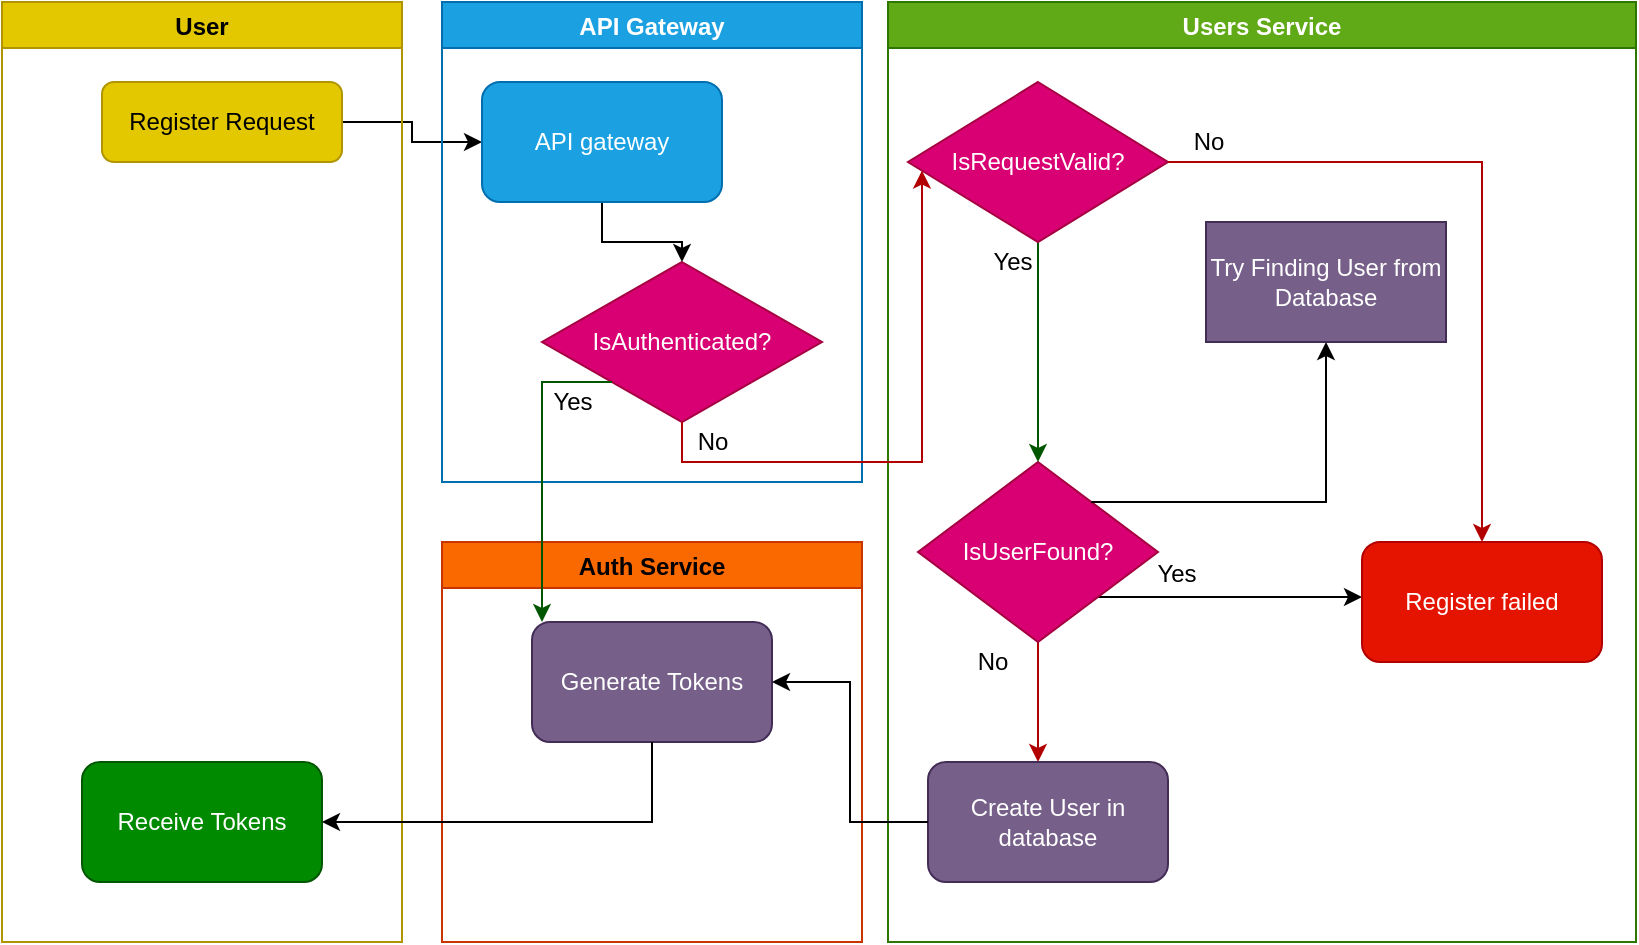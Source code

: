 <mxfile version="15.9.1" type="github">
  <diagram id="C5RBs43oDa-KdzZeNtuy" name="Page-1">
    <mxGraphModel dx="1382" dy="689" grid="1" gridSize="10" guides="1" tooltips="1" connect="1" arrows="1" fold="1" page="1" pageScale="1" pageWidth="827" pageHeight="1169" math="0" shadow="0">
      <root>
        <mxCell id="WIyWlLk6GJQsqaUBKTNV-0" />
        <mxCell id="WIyWlLk6GJQsqaUBKTNV-1" parent="WIyWlLk6GJQsqaUBKTNV-0" />
        <mxCell id="z913wySDjgUMjYWv6C2x-1" style="edgeStyle=orthogonalEdgeStyle;rounded=0;orthogonalLoop=1;jettySize=auto;html=1;exitX=1;exitY=0.5;exitDx=0;exitDy=0;" parent="WIyWlLk6GJQsqaUBKTNV-1" source="WIyWlLk6GJQsqaUBKTNV-3" target="z913wySDjgUMjYWv6C2x-0" edge="1">
          <mxGeometry relative="1" as="geometry" />
        </mxCell>
        <mxCell id="z913wySDjgUMjYWv6C2x-4" value="API Gateway" style="swimlane;fillColor=#1ba1e2;fontColor=#ffffff;strokeColor=#006EAF;" parent="WIyWlLk6GJQsqaUBKTNV-1" vertex="1">
          <mxGeometry x="230" y="10" width="210" height="240" as="geometry">
            <mxRectangle x="230" y="10" width="110" height="23" as="alternateBounds" />
          </mxGeometry>
        </mxCell>
        <mxCell id="z913wySDjgUMjYWv6C2x-6" style="edgeStyle=orthogonalEdgeStyle;rounded=0;orthogonalLoop=1;jettySize=auto;html=1;exitX=0.5;exitY=1;exitDx=0;exitDy=0;entryX=0.5;entryY=0;entryDx=0;entryDy=0;" parent="z913wySDjgUMjYWv6C2x-4" source="z913wySDjgUMjYWv6C2x-0" target="z913wySDjgUMjYWv6C2x-2" edge="1">
          <mxGeometry relative="1" as="geometry" />
        </mxCell>
        <mxCell id="z913wySDjgUMjYWv6C2x-0" value="API gateway" style="rounded=1;whiteSpace=wrap;html=1;fillColor=#1ba1e2;fontColor=#ffffff;strokeColor=#006EAF;" parent="z913wySDjgUMjYWv6C2x-4" vertex="1">
          <mxGeometry x="20" y="40" width="120" height="60" as="geometry" />
        </mxCell>
        <mxCell id="z913wySDjgUMjYWv6C2x-2" value="IsAuthenticated?" style="rhombus;whiteSpace=wrap;html=1;fillColor=#d80073;fontColor=#ffffff;strokeColor=#A50040;" parent="z913wySDjgUMjYWv6C2x-4" vertex="1">
          <mxGeometry x="50" y="130" width="140" height="80" as="geometry" />
        </mxCell>
        <mxCell id="z913wySDjgUMjYWv6C2x-10" value="Yes" style="text;html=1;align=center;verticalAlign=middle;resizable=0;points=[];autosize=1;strokeColor=none;fillColor=none;" parent="z913wySDjgUMjYWv6C2x-4" vertex="1">
          <mxGeometry x="50" y="190" width="30" height="20" as="geometry" />
        </mxCell>
        <mxCell id="z913wySDjgUMjYWv6C2x-13" value="No" style="text;html=1;align=center;verticalAlign=middle;resizable=0;points=[];autosize=1;strokeColor=none;fillColor=none;" parent="z913wySDjgUMjYWv6C2x-4" vertex="1">
          <mxGeometry x="120" y="210" width="30" height="20" as="geometry" />
        </mxCell>
        <mxCell id="z913wySDjgUMjYWv6C2x-19" value="Users Service" style="swimlane;fillColor=#60a917;fontColor=#ffffff;strokeColor=#2D7600;" parent="WIyWlLk6GJQsqaUBKTNV-1" vertex="1">
          <mxGeometry x="453" y="10" width="374" height="470" as="geometry" />
        </mxCell>
        <mxCell id="z913wySDjgUMjYWv6C2x-36" style="edgeStyle=orthogonalEdgeStyle;rounded=0;orthogonalLoop=1;jettySize=auto;html=1;exitX=0.5;exitY=1;exitDx=0;exitDy=0;fillColor=#e51400;strokeColor=#B20000;" parent="z913wySDjgUMjYWv6C2x-19" source="z913wySDjgUMjYWv6C2x-11" target="z913wySDjgUMjYWv6C2x-35" edge="1">
          <mxGeometry relative="1" as="geometry">
            <mxPoint x="88" y="375" as="targetPoint" />
            <Array as="points">
              <mxPoint x="75" y="360" />
              <mxPoint x="75" y="360" />
            </Array>
          </mxGeometry>
        </mxCell>
        <mxCell id="z913wySDjgUMjYWv6C2x-38" style="edgeStyle=orthogonalEdgeStyle;rounded=0;orthogonalLoop=1;jettySize=auto;html=1;exitX=1;exitY=1;exitDx=0;exitDy=0;" parent="z913wySDjgUMjYWv6C2x-19" source="z913wySDjgUMjYWv6C2x-11" target="z913wySDjgUMjYWv6C2x-21" edge="1">
          <mxGeometry relative="1" as="geometry">
            <Array as="points">
              <mxPoint x="207" y="298" />
              <mxPoint x="207" y="298" />
            </Array>
          </mxGeometry>
        </mxCell>
        <mxCell id="z913wySDjgUMjYWv6C2x-11" value="IsUserFound?" style="rhombus;whiteSpace=wrap;html=1;fillColor=#d80073;fontColor=#ffffff;strokeColor=#A50040;" parent="z913wySDjgUMjYWv6C2x-19" vertex="1">
          <mxGeometry x="15" y="230" width="120" height="90" as="geometry" />
        </mxCell>
        <mxCell id="z913wySDjgUMjYWv6C2x-23" value="Yes" style="text;html=1;align=center;verticalAlign=middle;resizable=0;points=[];autosize=1;strokeColor=none;fillColor=none;" parent="z913wySDjgUMjYWv6C2x-19" vertex="1">
          <mxGeometry x="129" y="276" width="30" height="20" as="geometry" />
        </mxCell>
        <mxCell id="z913wySDjgUMjYWv6C2x-30" style="edgeStyle=orthogonalEdgeStyle;rounded=0;orthogonalLoop=1;jettySize=auto;html=1;exitX=0.5;exitY=1;exitDx=0;exitDy=0;fillColor=#008a00;strokeColor=#005700;" parent="z913wySDjgUMjYWv6C2x-19" source="z913wySDjgUMjYWv6C2x-25" target="z913wySDjgUMjYWv6C2x-11" edge="1">
          <mxGeometry relative="1" as="geometry" />
        </mxCell>
        <mxCell id="z913wySDjgUMjYWv6C2x-25" value="IsRequestValid?" style="rhombus;whiteSpace=wrap;html=1;fillColor=#d80073;fontColor=#ffffff;strokeColor=#A50040;" parent="z913wySDjgUMjYWv6C2x-19" vertex="1">
          <mxGeometry x="10" y="40" width="130" height="80" as="geometry" />
        </mxCell>
        <mxCell id="z913wySDjgUMjYWv6C2x-29" value="No" style="text;html=1;align=center;verticalAlign=middle;resizable=0;points=[];autosize=1;strokeColor=none;fillColor=none;" parent="z913wySDjgUMjYWv6C2x-19" vertex="1">
          <mxGeometry x="145" y="60" width="30" height="20" as="geometry" />
        </mxCell>
        <mxCell id="z913wySDjgUMjYWv6C2x-31" value="Yes" style="text;html=1;align=center;verticalAlign=middle;resizable=0;points=[];autosize=1;strokeColor=none;fillColor=none;" parent="z913wySDjgUMjYWv6C2x-19" vertex="1">
          <mxGeometry x="47" y="120" width="30" height="20" as="geometry" />
        </mxCell>
        <mxCell id="z913wySDjgUMjYWv6C2x-37" value="No" style="text;html=1;align=center;verticalAlign=middle;resizable=0;points=[];autosize=1;strokeColor=none;fillColor=none;" parent="z913wySDjgUMjYWv6C2x-19" vertex="1">
          <mxGeometry x="37" y="320" width="30" height="20" as="geometry" />
        </mxCell>
        <mxCell id="z913wySDjgUMjYWv6C2x-17" value="Try Finding User from Database" style="whiteSpace=wrap;html=1;fontColor=#ffffff;strokeColor=#432D57;fillColor=#76608a;" parent="z913wySDjgUMjYWv6C2x-19" vertex="1">
          <mxGeometry x="159" y="110" width="120" height="60" as="geometry" />
        </mxCell>
        <mxCell id="z913wySDjgUMjYWv6C2x-18" value="" style="edgeStyle=orthogonalEdgeStyle;rounded=0;orthogonalLoop=1;jettySize=auto;html=1;" parent="z913wySDjgUMjYWv6C2x-19" source="z913wySDjgUMjYWv6C2x-11" target="z913wySDjgUMjYWv6C2x-17" edge="1">
          <mxGeometry relative="1" as="geometry">
            <Array as="points">
              <mxPoint x="219" y="250" />
            </Array>
          </mxGeometry>
        </mxCell>
        <mxCell id="z913wySDjgUMjYWv6C2x-35" value="Create User in database" style="rounded=1;whiteSpace=wrap;html=1;fillColor=#76608a;fontColor=#ffffff;strokeColor=#432D57;" parent="z913wySDjgUMjYWv6C2x-19" vertex="1">
          <mxGeometry x="20" y="380" width="120" height="60" as="geometry" />
        </mxCell>
        <mxCell id="z913wySDjgUMjYWv6C2x-21" value="Register failed" style="whiteSpace=wrap;html=1;rounded=1;fillColor=#e51400;fontColor=#ffffff;strokeColor=#B20000;" parent="z913wySDjgUMjYWv6C2x-19" vertex="1">
          <mxGeometry x="237" y="270" width="120" height="60" as="geometry" />
        </mxCell>
        <mxCell id="z913wySDjgUMjYWv6C2x-28" style="edgeStyle=orthogonalEdgeStyle;rounded=0;orthogonalLoop=1;jettySize=auto;html=1;exitX=1;exitY=0.5;exitDx=0;exitDy=0;fillColor=#e51400;strokeColor=#B20000;" parent="z913wySDjgUMjYWv6C2x-19" source="z913wySDjgUMjYWv6C2x-25" target="z913wySDjgUMjYWv6C2x-21" edge="1">
          <mxGeometry relative="1" as="geometry" />
        </mxCell>
        <mxCell id="z913wySDjgUMjYWv6C2x-20" value="User" style="swimlane;fillColor=#e3c800;fontColor=#000000;strokeColor=#B09500;" parent="WIyWlLk6GJQsqaUBKTNV-1" vertex="1">
          <mxGeometry x="10" y="10" width="200" height="470" as="geometry" />
        </mxCell>
        <mxCell id="WIyWlLk6GJQsqaUBKTNV-3" value="Register Request" style="rounded=1;whiteSpace=wrap;html=1;fontSize=12;glass=0;strokeWidth=1;shadow=0;fillColor=#e3c800;fontColor=#000000;strokeColor=#B09500;" parent="z913wySDjgUMjYWv6C2x-20" vertex="1">
          <mxGeometry x="50.0" y="40" width="120" height="40" as="geometry" />
        </mxCell>
        <mxCell id="z913wySDjgUMjYWv6C2x-42" value="Receive Tokens" style="whiteSpace=wrap;html=1;rounded=1;fillColor=#008a00;fontColor=#ffffff;strokeColor=#005700;" parent="z913wySDjgUMjYWv6C2x-20" vertex="1">
          <mxGeometry x="40" y="380" width="120" height="60" as="geometry" />
        </mxCell>
        <mxCell id="z913wySDjgUMjYWv6C2x-27" style="edgeStyle=orthogonalEdgeStyle;rounded=0;orthogonalLoop=1;jettySize=auto;html=1;exitX=0.5;exitY=1;exitDx=0;exitDy=0;fillColor=#e51400;strokeColor=#B20000;" parent="WIyWlLk6GJQsqaUBKTNV-1" source="z913wySDjgUMjYWv6C2x-2" target="z913wySDjgUMjYWv6C2x-25" edge="1">
          <mxGeometry relative="1" as="geometry">
            <Array as="points">
              <mxPoint x="350" y="240" />
              <mxPoint x="470" y="240" />
            </Array>
          </mxGeometry>
        </mxCell>
        <mxCell id="z913wySDjgUMjYWv6C2x-39" value="Auth Service" style="swimlane;fillColor=#fa6800;fontColor=#000000;strokeColor=#C73500;" parent="WIyWlLk6GJQsqaUBKTNV-1" vertex="1">
          <mxGeometry x="230" y="280" width="210" height="200" as="geometry" />
        </mxCell>
        <mxCell id="z913wySDjgUMjYWv6C2x-7" value="Generate Tokens" style="whiteSpace=wrap;html=1;rounded=1;fillColor=#76608a;fontColor=#ffffff;strokeColor=#432D57;" parent="z913wySDjgUMjYWv6C2x-39" vertex="1">
          <mxGeometry x="45" y="40" width="120" height="60" as="geometry" />
        </mxCell>
        <mxCell id="z913wySDjgUMjYWv6C2x-40" style="edgeStyle=orthogonalEdgeStyle;rounded=0;orthogonalLoop=1;jettySize=auto;html=1;exitX=0;exitY=1;exitDx=0;exitDy=0;fontColor=#FFFFFF;fillColor=#008a00;strokeColor=#005700;" parent="WIyWlLk6GJQsqaUBKTNV-1" source="z913wySDjgUMjYWv6C2x-2" target="z913wySDjgUMjYWv6C2x-7" edge="1">
          <mxGeometry relative="1" as="geometry">
            <Array as="points">
              <mxPoint x="280" y="200" />
            </Array>
          </mxGeometry>
        </mxCell>
        <mxCell id="z913wySDjgUMjYWv6C2x-41" style="edgeStyle=orthogonalEdgeStyle;rounded=0;orthogonalLoop=1;jettySize=auto;html=1;exitX=0;exitY=0.5;exitDx=0;exitDy=0;entryX=1;entryY=0.5;entryDx=0;entryDy=0;fontColor=#FFFFFF;" parent="WIyWlLk6GJQsqaUBKTNV-1" source="z913wySDjgUMjYWv6C2x-35" target="z913wySDjgUMjYWv6C2x-7" edge="1">
          <mxGeometry relative="1" as="geometry" />
        </mxCell>
        <mxCell id="z913wySDjgUMjYWv6C2x-43" value="" style="edgeStyle=orthogonalEdgeStyle;rounded=0;orthogonalLoop=1;jettySize=auto;html=1;fontColor=#FFFFFF;" parent="WIyWlLk6GJQsqaUBKTNV-1" source="z913wySDjgUMjYWv6C2x-7" target="z913wySDjgUMjYWv6C2x-42" edge="1">
          <mxGeometry relative="1" as="geometry">
            <Array as="points">
              <mxPoint x="335" y="420" />
            </Array>
          </mxGeometry>
        </mxCell>
      </root>
    </mxGraphModel>
  </diagram>
</mxfile>
